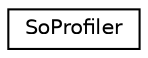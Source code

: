 digraph "Graphical Class Hierarchy"
{
 // LATEX_PDF_SIZE
  edge [fontname="Helvetica",fontsize="10",labelfontname="Helvetica",labelfontsize="10"];
  node [fontname="Helvetica",fontsize="10",shape=record];
  rankdir="LR";
  Node0 [label="SoProfiler",height=0.2,width=0.4,color="black", fillcolor="white", style="filled",URL="$classSoProfiler.html",tooltip="Main static class for initializing the scene graph profiling subsystem."];
}
